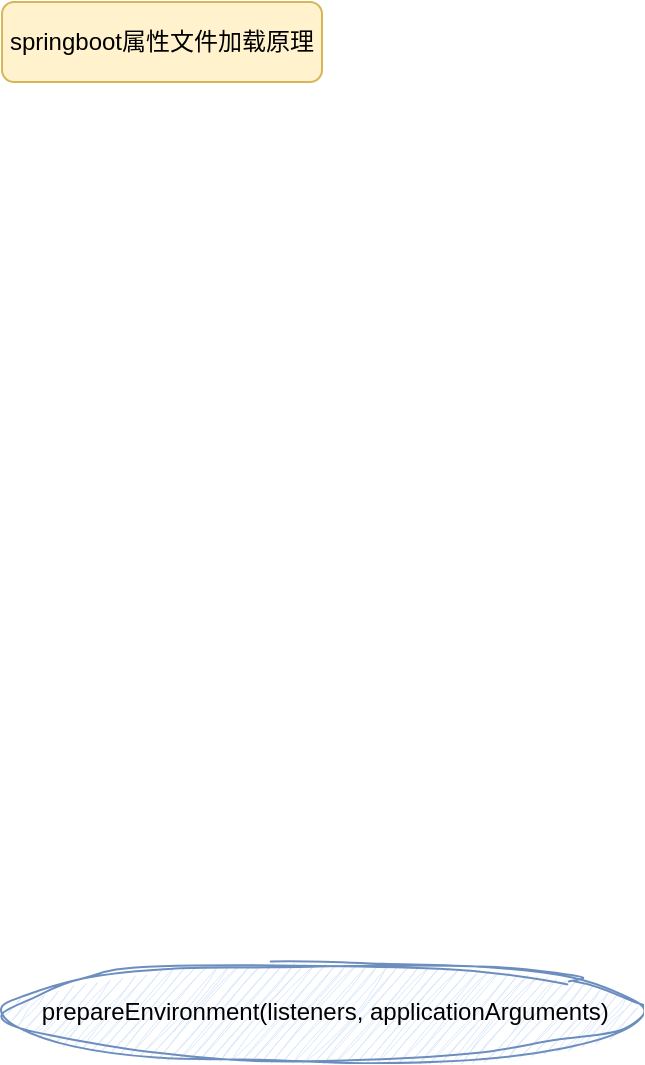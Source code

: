 <mxfile version="28.1.1">
  <diagram name="第 1 页" id="pJoQ1Ndg2AaUiCjgf3xg">
    <mxGraphModel dx="1213" dy="730" grid="1" gridSize="10" guides="1" tooltips="1" connect="1" arrows="1" fold="1" page="1" pageScale="1" pageWidth="827" pageHeight="1169" math="0" shadow="0">
      <root>
        <mxCell id="0" />
        <mxCell id="1" parent="0" />
        <mxCell id="j2Kr2M3MJOWy4sunJtri-1" value="springboot属性文件加载原理" style="rounded=1;whiteSpace=wrap;html=1;fillColor=#fff2cc;strokeColor=#d6b656;" vertex="1" parent="1">
          <mxGeometry y="40" width="160" height="40" as="geometry" />
        </mxCell>
        <mxCell id="j2Kr2M3MJOWy4sunJtri-2" value="&lt;div class=&quot;lake-content&quot;&gt;&lt;span class=&quot;ne-text&quot;&gt;&amp;nbsp;prepareEnvironment(listeners, applicationArguments)&lt;/span&gt;&lt;/div&gt;" style="strokeWidth=1;html=1;shape=mxgraph.flowchart.start_2;whiteSpace=wrap;sketch=1;curveFitting=1;jiggle=2;fillColor=#dae8fc;strokeColor=#6c8ebf;" vertex="1" parent="1">
          <mxGeometry y="520" width="320" height="50" as="geometry" />
        </mxCell>
      </root>
    </mxGraphModel>
  </diagram>
</mxfile>
